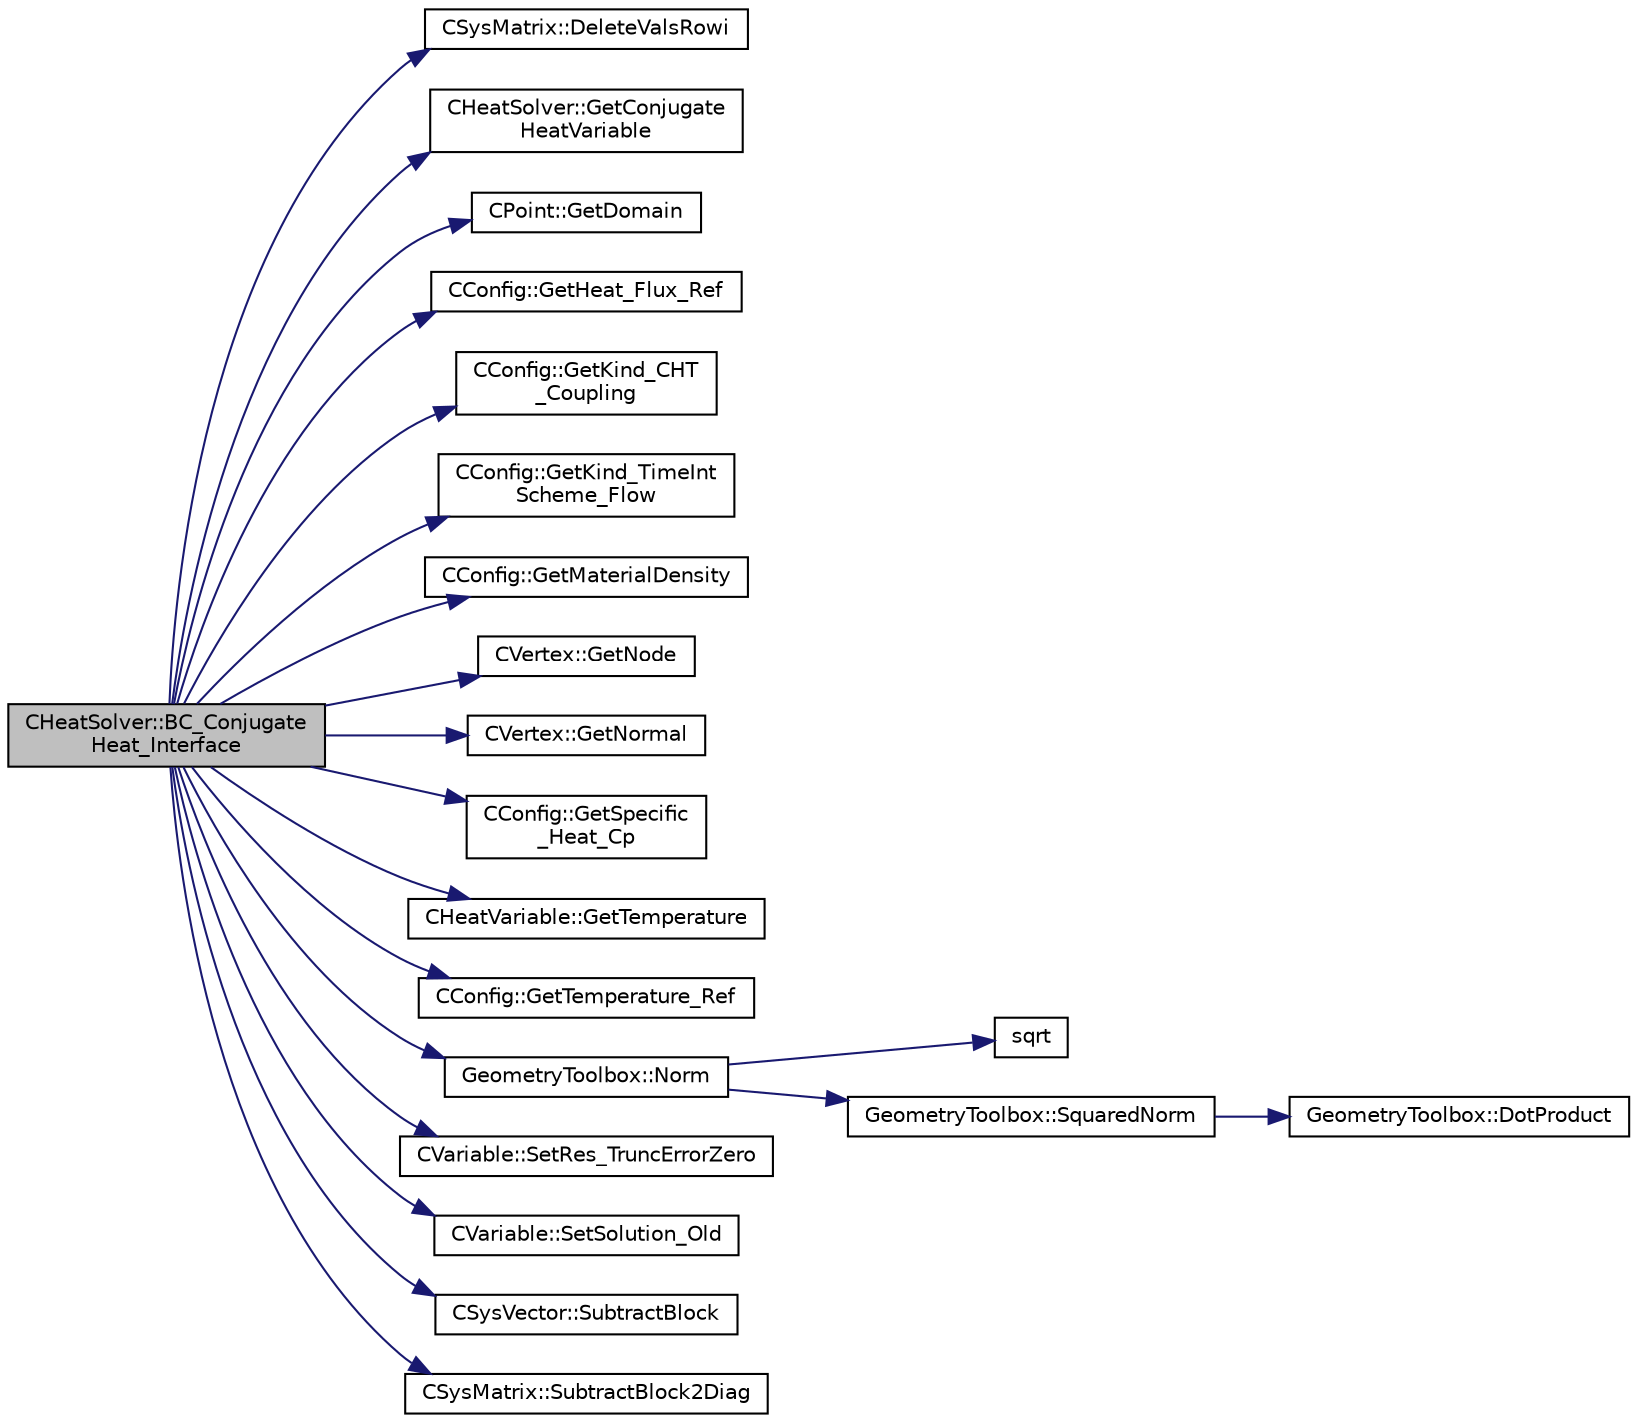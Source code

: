digraph "CHeatSolver::BC_ConjugateHeat_Interface"
{
 // LATEX_PDF_SIZE
  edge [fontname="Helvetica",fontsize="10",labelfontname="Helvetica",labelfontsize="10"];
  node [fontname="Helvetica",fontsize="10",shape=record];
  rankdir="LR";
  Node1 [label="CHeatSolver::BC_Conjugate\lHeat_Interface",height=0.2,width=0.4,color="black", fillcolor="grey75", style="filled", fontcolor="black",tooltip="Impose the (received) conjugate heat variables."];
  Node1 -> Node2 [color="midnightblue",fontsize="10",style="solid",fontname="Helvetica"];
  Node2 [label="CSysMatrix::DeleteValsRowi",height=0.2,width=0.4,color="black", fillcolor="white", style="filled",URL="$classCSysMatrix.html#a9473b0224c9b9a2749571db0bbd22a70",tooltip="Deletes the values of the row i of the sparse matrix."];
  Node1 -> Node3 [color="midnightblue",fontsize="10",style="solid",fontname="Helvetica"];
  Node3 [label="CHeatSolver::GetConjugate\lHeatVariable",height=0.2,width=0.4,color="black", fillcolor="white", style="filled",URL="$classCHeatSolver.html#ad7eb5f90bbd8ef4869771b4932c45c07",tooltip="Set the conjugate heat variables."];
  Node1 -> Node4 [color="midnightblue",fontsize="10",style="solid",fontname="Helvetica"];
  Node4 [label="CPoint::GetDomain",height=0.2,width=0.4,color="black", fillcolor="white", style="filled",URL="$classCPoint.html#aa58a27b602e47ddcad22ae74a5c6bc81",tooltip="For parallel computation, its indicates if a point must be computed or not."];
  Node1 -> Node5 [color="midnightblue",fontsize="10",style="solid",fontname="Helvetica"];
  Node5 [label="CConfig::GetHeat_Flux_Ref",height=0.2,width=0.4,color="black", fillcolor="white", style="filled",URL="$classCConfig.html#ab99f4c81b2b9dd7e4b0f917ad8c5e829",tooltip="Get the reference value for the heat flux."];
  Node1 -> Node6 [color="midnightblue",fontsize="10",style="solid",fontname="Helvetica"];
  Node6 [label="CConfig::GetKind_CHT\l_Coupling",height=0.2,width=0.4,color="black", fillcolor="white", style="filled",URL="$classCConfig.html#ad6b987ff9624f8c077eb6354670bb64b",tooltip="Get the CHT couling method."];
  Node1 -> Node7 [color="midnightblue",fontsize="10",style="solid",fontname="Helvetica"];
  Node7 [label="CConfig::GetKind_TimeInt\lScheme_Flow",height=0.2,width=0.4,color="black", fillcolor="white", style="filled",URL="$classCConfig.html#a568405f750ddcd4f702197e66b477ff9",tooltip="Get the kind of integration scheme (explicit or implicit) for the flow equations."];
  Node1 -> Node8 [color="midnightblue",fontsize="10",style="solid",fontname="Helvetica"];
  Node8 [label="CConfig::GetMaterialDensity",height=0.2,width=0.4,color="black", fillcolor="white", style="filled",URL="$classCConfig.html#a0c94c5c7d5f337b69586bc1c5a998235",tooltip="Get the Material Density."];
  Node1 -> Node9 [color="midnightblue",fontsize="10",style="solid",fontname="Helvetica"];
  Node9 [label="CVertex::GetNode",height=0.2,width=0.4,color="black", fillcolor="white", style="filled",URL="$classCVertex.html#ad568da06e7191358d3a09a1bee71cdb5",tooltip="Get the node of the vertex."];
  Node1 -> Node10 [color="midnightblue",fontsize="10",style="solid",fontname="Helvetica"];
  Node10 [label="CVertex::GetNormal",height=0.2,width=0.4,color="black", fillcolor="white", style="filled",URL="$classCVertex.html#a57cacfe764770e6c0e54c278cb584f7c",tooltip="Copy the the normal vector of a face."];
  Node1 -> Node11 [color="midnightblue",fontsize="10",style="solid",fontname="Helvetica"];
  Node11 [label="CConfig::GetSpecific\l_Heat_Cp",height=0.2,width=0.4,color="black", fillcolor="white", style="filled",URL="$classCConfig.html#a8e883a1ee10ef2690053a6aa23f87b42",tooltip="Get the value of specific heat at constant pressure."];
  Node1 -> Node12 [color="midnightblue",fontsize="10",style="solid",fontname="Helvetica"];
  Node12 [label="CHeatVariable::GetTemperature",height=0.2,width=0.4,color="black", fillcolor="white", style="filled",URL="$classCHeatVariable.html#a199a0599cf7453d3eb392d14e3fcc8af",tooltip="Get the temperature of the point."];
  Node1 -> Node13 [color="midnightblue",fontsize="10",style="solid",fontname="Helvetica"];
  Node13 [label="CConfig::GetTemperature_Ref",height=0.2,width=0.4,color="black", fillcolor="white", style="filled",URL="$classCConfig.html#a218d027f78cd801a8734a2d4581591ad",tooltip="Get the value of the reference temperature for non-dimensionalization."];
  Node1 -> Node14 [color="midnightblue",fontsize="10",style="solid",fontname="Helvetica"];
  Node14 [label="GeometryToolbox::Norm",height=0.2,width=0.4,color="black", fillcolor="white", style="filled",URL="$group__GeometryToolbox.html#gad8b24e50333c9a8378f7abf18222f36a",tooltip=" "];
  Node14 -> Node15 [color="midnightblue",fontsize="10",style="solid",fontname="Helvetica"];
  Node15 [label="sqrt",height=0.2,width=0.4,color="black", fillcolor="white", style="filled",URL="$group__SIMD.html#ga54a1925ab40fb4249ea255072520de35",tooltip=" "];
  Node14 -> Node16 [color="midnightblue",fontsize="10",style="solid",fontname="Helvetica"];
  Node16 [label="GeometryToolbox::SquaredNorm",height=0.2,width=0.4,color="black", fillcolor="white", style="filled",URL="$group__GeometryToolbox.html#ga98c9b9314cc6352c9bba49b8cfb4b056",tooltip=" "];
  Node16 -> Node17 [color="midnightblue",fontsize="10",style="solid",fontname="Helvetica"];
  Node17 [label="GeometryToolbox::DotProduct",height=0.2,width=0.4,color="black", fillcolor="white", style="filled",URL="$group__GeometryToolbox.html#ga7ec3e1e20fab73dbf0159fe38492cc89",tooltip=" "];
  Node1 -> Node18 [color="midnightblue",fontsize="10",style="solid",fontname="Helvetica"];
  Node18 [label="CVariable::SetRes_TruncErrorZero",height=0.2,width=0.4,color="black", fillcolor="white", style="filled",URL="$classCVariable.html#ac78097c62e9266762a797187b9359133",tooltip="Set the truncation error to zero."];
  Node1 -> Node19 [color="midnightblue",fontsize="10",style="solid",fontname="Helvetica"];
  Node19 [label="CVariable::SetSolution_Old",height=0.2,width=0.4,color="black", fillcolor="white", style="filled",URL="$classCVariable.html#a6ee4d8d450971204cc054a33d6473732",tooltip="Set the value of the old solution."];
  Node1 -> Node20 [color="midnightblue",fontsize="10",style="solid",fontname="Helvetica"];
  Node20 [label="CSysVector::SubtractBlock",height=0.2,width=0.4,color="black", fillcolor="white", style="filled",URL="$classCSysVector.html#a71ea6ec1ebdb77535b976bb40e7659a6",tooltip="Subtract \"block\" from the vector, see AddBlock."];
  Node1 -> Node21 [color="midnightblue",fontsize="10",style="solid",fontname="Helvetica"];
  Node21 [label="CSysMatrix::SubtractBlock2Diag",height=0.2,width=0.4,color="black", fillcolor="white", style="filled",URL="$classCSysMatrix.html#a423b77066cf386dd6e4b95a656e4aadb",tooltip="Short-hand to AddBlock2Diag with alpha = -1, i.e. subtracts from the current diagonal."];
}
